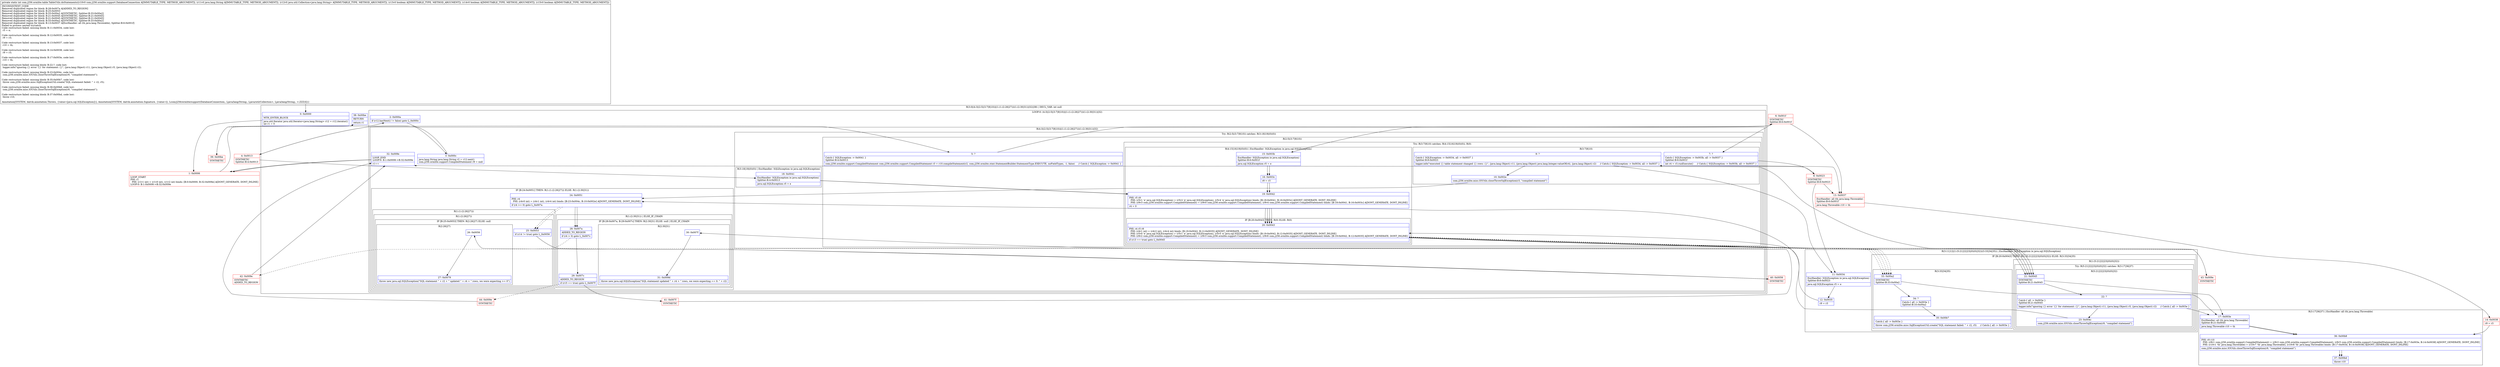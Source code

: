 digraph "CFG forcom.j256.ormlite.table.TableUtils.doStatements(Lcom\/j256\/ormlite\/support\/DatabaseConnection;Ljava\/lang\/String;Ljava\/util\/Collection;ZZZ)I" {
subgraph cluster_Region_1038839082 {
label = "R(3:0|(4:3|(2:5|(3:7|9|10))|(1:(1:(2:26|27)))(1:(2:30|31))|32)|38) | DECL_VAR: int null\l";
node [shape=record,color=blue];
Node_0 [shape=record,label="{0\:\ 0x0000|MTH_ENTER_BLOCK\l|java.util.Iterator java.util.Iterator\<java.lang.String\> r12 = r12.iterator()\lint r1 = 0\l}"];
subgraph cluster_LoopRegion_956434954 {
label = "LOOP:0: (4:3|(2:5|(3:7|9|10))|(1:(1:(2:26|27)))(1:(2:30|31))|32)";
node [shape=record,color=blue];
Node_2 [shape=record,label="{2\:\ 0x000a|if (r12.hasNext() != false) goto L_0x000c\l}"];
subgraph cluster_Region_361866073 {
label = "R(4:3|(2:5|(3:7|9|10))|(1:(1:(2:26|27)))(1:(2:30|31))|32)";
node [shape=record,color=blue];
Node_3 [shape=record,label="{3\:\ 0x000c|java.lang.String java.lang.String r2 = r12.next()\lcom.j256.ormlite.support.CompiledStatement r9 = null\l}"];
subgraph cluster_TryCatchRegion_1677717304 {
label = "Try: R(2:5|(3:7|9|10)) catches: R(3:18|19|(0)(0))";
node [shape=record,color=blue];
subgraph cluster_Region_1253581497 {
label = "R(2:5|(3:7|9|10))";
node [shape=record,color=blue];
Node_5 [shape=record,label="{5\:\ ?|Catch:\{ SQLException \-\> 0x0041 \}\lSplitter:B:4:0x0013\l|com.j256.ormlite.support.CompiledStatement com.j256.ormlite.support.CompiledStatement r3 = r10.compileStatement(r2, com.j256.ormlite.stmt.StatementBuilder.StatementType.EXECUTE, noFieldTypes, \-1, false)     \/\/ Catch:\{ SQLException \-\> 0x0041 \}\l}"];
subgraph cluster_TryCatchRegion_1245835342 {
label = "Try: R(3:7|9|10) catches: R(4:15|16|19|(0)(0)), R(0)";
node [shape=record,color=blue];
subgraph cluster_Region_752653561 {
label = "R(3:7|9|10)";
node [shape=record,color=blue];
Node_7 [shape=record,label="{7\:\ ?|Catch:\{ SQLException \-\> 0x003b, all \-\> 0x0037 \}\lSplitter:B:6:0x001f\l|int r4 = r3.runExecute()     \/\/ Catch:\{ SQLException \-\> 0x003b, all \-\> 0x0037 \}\l}"];
Node_9 [shape=record,label="{9\:\ ?|Catch:\{ SQLException \-\> 0x0034, all \-\> 0x0037 \}\lSplitter:B:8:0x0023\l|logger.info(\"executed \{\} table statement changed \{\} rows: \{\}\", (java.lang.Object) r11, (java.lang.Object) java.lang.Integer.valueOf(r4), (java.lang.Object) r2)     \/\/ Catch:\{ SQLException \-\> 0x0034, all \-\> 0x0037 \}\l}"];
Node_10 [shape=record,label="{10\:\ 0x002e|com.j256.ormlite.misc.IOUtils.closeThrowSqlException(r3, \"compiled statement\")\l}"];
}
subgraph cluster_Region_378678593 {
label = "R(4:15|16|19|(0)(0)) | ExcHandler: SQLException (e java.sql.SQLException)\l";
node [shape=record,color=blue];
Node_15 [shape=record,label="{15\:\ 0x003b|ExcHandler: SQLException (e java.sql.SQLException)\lSplitter:B:6:0x001f\l|java.sql.SQLException r5 = e\l}"];
Node_16 [shape=record,label="{16\:\ 0x003c|r9 = r3\l}"];
Node_19 [shape=record,label="{19\:\ 0x0042|PHI: r5 r9 \l  PHI: (r5v1 'e' java.sql.SQLException) = (r5v2 'e' java.sql.SQLException), (r5v4 'e' java.sql.SQLException) binds: [B:18:0x0041, B:16:0x003c] A[DONT_GENERATE, DONT_INLINE]\l  PHI: (r9v3 com.j256.ormlite.support.CompiledStatement) = (r9v0 com.j256.ormlite.support.CompiledStatement), (r9v4 com.j256.ormlite.support.CompiledStatement) binds: [B:18:0x0041, B:16:0x003c] A[DONT_GENERATE, DONT_INLINE]\l|r4 = 0\l}"];
subgraph cluster_IfRegion_1699118599 {
label = "IF [B:20:0x0043] THEN: R(0) ELSE: R(0)";
node [shape=record,color=blue];
Node_20 [shape=record,label="{20\:\ 0x0043|PHI: r4 r5 r9 \l  PHI: (r4v1 int) = (r4v2 int), (r4v4 int) binds: [B:19:0x0042, B:12:0x0035] A[DONT_GENERATE, DONT_INLINE]\l  PHI: (r5v0 'e' java.sql.SQLException) = (r5v1 'e' java.sql.SQLException), (r5v5 'e' java.sql.SQLException) binds: [B:19:0x0042, B:12:0x0035] A[DONT_GENERATE, DONT_INLINE]\l  PHI: (r9v2 com.j256.ormlite.support.CompiledStatement) = (r9v3 com.j256.ormlite.support.CompiledStatement), (r9v6 com.j256.ormlite.support.CompiledStatement) binds: [B:19:0x0042, B:12:0x0035] A[DONT_GENERATE, DONT_INLINE]\l|if (r13 == true) goto L_0x0045\l}"];
subgraph cluster_Region_39967913 {
label = "R(0)";
node [shape=record,color=blue];
}
subgraph cluster_Region_511407602 {
label = "R(0)";
node [shape=record,color=blue];
}
}
}
subgraph cluster_Region_1543316979 {
label = "R(0) | ExcHandler: all (th java.lang.Throwable)\l";
node [shape=record,color=blue];
}
}
}
subgraph cluster_Region_1587615798 {
label = "R(3:18|19|(0)(0)) | ExcHandler: SQLException (e java.sql.SQLException)\l";
node [shape=record,color=blue];
Node_18 [shape=record,label="{18\:\ 0x0041|ExcHandler: SQLException (e java.sql.SQLException)\lSplitter:B:4:0x0013\l|java.sql.SQLException r5 = e\l}"];
Node_19 [shape=record,label="{19\:\ 0x0042|PHI: r5 r9 \l  PHI: (r5v1 'e' java.sql.SQLException) = (r5v2 'e' java.sql.SQLException), (r5v4 'e' java.sql.SQLException) binds: [B:18:0x0041, B:16:0x003c] A[DONT_GENERATE, DONT_INLINE]\l  PHI: (r9v3 com.j256.ormlite.support.CompiledStatement) = (r9v0 com.j256.ormlite.support.CompiledStatement), (r9v4 com.j256.ormlite.support.CompiledStatement) binds: [B:18:0x0041, B:16:0x003c] A[DONT_GENERATE, DONT_INLINE]\l|r4 = 0\l}"];
subgraph cluster_IfRegion_228445901 {
label = "IF [B:20:0x0043] THEN: R(0) ELSE: R(0)";
node [shape=record,color=blue];
Node_20 [shape=record,label="{20\:\ 0x0043|PHI: r4 r5 r9 \l  PHI: (r4v1 int) = (r4v2 int), (r4v4 int) binds: [B:19:0x0042, B:12:0x0035] A[DONT_GENERATE, DONT_INLINE]\l  PHI: (r5v0 'e' java.sql.SQLException) = (r5v1 'e' java.sql.SQLException), (r5v5 'e' java.sql.SQLException) binds: [B:19:0x0042, B:12:0x0035] A[DONT_GENERATE, DONT_INLINE]\l  PHI: (r9v2 com.j256.ormlite.support.CompiledStatement) = (r9v3 com.j256.ormlite.support.CompiledStatement), (r9v6 com.j256.ormlite.support.CompiledStatement) binds: [B:19:0x0042, B:12:0x0035] A[DONT_GENERATE, DONT_INLINE]\l|if (r13 == true) goto L_0x0045\l}"];
subgraph cluster_Region_18210627 {
label = "R(0)";
node [shape=record,color=blue];
}
subgraph cluster_Region_1149562486 {
label = "R(0)";
node [shape=record,color=blue];
}
}
}
}
subgraph cluster_IfRegion_1986300328 {
label = "IF [B:24:0x0051] THEN: R(1:(1:(2:26|27))) ELSE: R(1:(2:30|31))";
node [shape=record,color=blue];
Node_24 [shape=record,label="{24\:\ 0x0051|PHI: r4 \l  PHI: (r4v0 int) = (r4v1 int), (r4v4 int) binds: [B:23:0x004c, B:10:0x002e] A[DONT_GENERATE, DONT_INLINE]\l|if (r4 \>= 0) goto L_0x007a\l}"];
subgraph cluster_Region_359451151 {
label = "R(1:(1:(2:26|27)))";
node [shape=record,color=blue];
subgraph cluster_Region_976023590 {
label = "R(1:(2:26|27))";
node [shape=record,color=blue];
subgraph cluster_IfRegion_1505254987 {
label = "IF [B:25:0x0053] THEN: R(2:26|27) ELSE: null";
node [shape=record,color=blue];
Node_25 [shape=record,label="{25\:\ 0x0053|if (r14 != true) goto L_0x0056\l}"];
subgraph cluster_Region_86477106 {
label = "R(2:26|27)";
node [shape=record,color=blue];
Node_26 [shape=record,label="{26\:\ 0x0056}"];
Node_27 [shape=record,label="{27\:\ 0x0079|throw new java.sql.SQLException(\"SQL statement \" + r2 + \" updated \" + r4 + \" rows, we were expecting \>= 0\")\l}"];
}
}
}
}
subgraph cluster_Region_197375261 {
label = "R(1:(2:30|31)) | ELSE_IF_CHAIN\l";
node [shape=record,color=blue];
subgraph cluster_IfRegion_2014067416 {
label = "IF [B:28:0x007a, B:29:0x007c] THEN: R(2:30|31) ELSE: null | ELSE_IF_CHAIN\l";
node [shape=record,color=blue];
Node_28 [shape=record,label="{28\:\ 0x007a|ADDED_TO_REGION\l|if (r4 \> 0) goto L_0x007c\l}"];
Node_29 [shape=record,label="{29\:\ 0x007c|ADDED_TO_REGION\l|if (r15 == true) goto L_0x007f\l}"];
subgraph cluster_Region_498362788 {
label = "R(2:30|31)";
node [shape=record,color=blue];
Node_30 [shape=record,label="{30\:\ 0x007f}"];
Node_31 [shape=record,label="{31\:\ 0x009d|throw new java.sql.SQLException(\"SQL statement updated \" + r4 + \" rows, we were expecting == 0: \" + r2)\l}"];
}
}
}
}
Node_32 [shape=record,label="{32\:\ 0x009e|LOOP_END\lLOOP:0: B:1:0x0006\-\>B:32:0x009e\l|r1++\l}"];
}
}
Node_38 [shape=record,label="{38\:\ 0x00be|RETURN\l|return r1\l}"];
}
subgraph cluster_Region_1587615798 {
label = "R(3:18|19|(0)(0)) | ExcHandler: SQLException (e java.sql.SQLException)\l";
node [shape=record,color=blue];
Node_18 [shape=record,label="{18\:\ 0x0041|ExcHandler: SQLException (e java.sql.SQLException)\lSplitter:B:4:0x0013\l|java.sql.SQLException r5 = e\l}"];
Node_19 [shape=record,label="{19\:\ 0x0042|PHI: r5 r9 \l  PHI: (r5v1 'e' java.sql.SQLException) = (r5v2 'e' java.sql.SQLException), (r5v4 'e' java.sql.SQLException) binds: [B:18:0x0041, B:16:0x003c] A[DONT_GENERATE, DONT_INLINE]\l  PHI: (r9v3 com.j256.ormlite.support.CompiledStatement) = (r9v0 com.j256.ormlite.support.CompiledStatement), (r9v4 com.j256.ormlite.support.CompiledStatement) binds: [B:18:0x0041, B:16:0x003c] A[DONT_GENERATE, DONT_INLINE]\l|r4 = 0\l}"];
subgraph cluster_IfRegion_228445901 {
label = "IF [B:20:0x0043] THEN: R(0) ELSE: R(0)";
node [shape=record,color=blue];
Node_20 [shape=record,label="{20\:\ 0x0043|PHI: r4 r5 r9 \l  PHI: (r4v1 int) = (r4v2 int), (r4v4 int) binds: [B:19:0x0042, B:12:0x0035] A[DONT_GENERATE, DONT_INLINE]\l  PHI: (r5v0 'e' java.sql.SQLException) = (r5v1 'e' java.sql.SQLException), (r5v5 'e' java.sql.SQLException) binds: [B:19:0x0042, B:12:0x0035] A[DONT_GENERATE, DONT_INLINE]\l  PHI: (r9v2 com.j256.ormlite.support.CompiledStatement) = (r9v3 com.j256.ormlite.support.CompiledStatement), (r9v6 com.j256.ormlite.support.CompiledStatement) binds: [B:19:0x0042, B:12:0x0035] A[DONT_GENERATE, DONT_INLINE]\l|if (r13 == true) goto L_0x0045\l}"];
subgraph cluster_Region_18210627 {
label = "R(0)";
node [shape=record,color=blue];
}
subgraph cluster_Region_1149562486 {
label = "R(0)";
node [shape=record,color=blue];
}
}
}
subgraph cluster_Region_637290559 {
label = "R(3:17|36|37) | ExcHandler: all (th java.lang.Throwable)\l";
node [shape=record,color=blue];
Node_17 [shape=record,label="{17\:\ 0x003e|ExcHandler: all (th java.lang.Throwable)\lSplitter:B:21:0x0045\l|java.lang.Throwable r10 = th\l}"];
Node_36 [shape=record,label="{36\:\ 0x00b8|PHI: r9 r10 \l  PHI: (r9v1 com.j256.ormlite.support.CompiledStatement) = (r9v2 com.j256.ormlite.support.CompiledStatement), (r9v5 com.j256.ormlite.support.CompiledStatement) binds: [B:17:0x003e, B:14:0x0038] A[DONT_GENERATE, DONT_INLINE]\l  PHI: (r10v1 'th' java.lang.Throwable) = (r10v7 'th' java.lang.Throwable), (r10v8 'th' java.lang.Throwable) binds: [B:17:0x003e, B:14:0x0038] A[DONT_GENERATE, DONT_INLINE]\l|com.j256.ormlite.misc.IOUtils.closeThrowSqlException(r9, \"compiled statement\")\l}"];
Node_37 [shape=record,label="{37\:\ 0x00bd|throw r10\l}"];
}
subgraph cluster_Region_378678593 {
label = "R(4:15|16|19|(0)(0)) | ExcHandler: SQLException (e java.sql.SQLException)\l";
node [shape=record,color=blue];
Node_15 [shape=record,label="{15\:\ 0x003b|ExcHandler: SQLException (e java.sql.SQLException)\lSplitter:B:6:0x001f\l|java.sql.SQLException r5 = e\l}"];
Node_16 [shape=record,label="{16\:\ 0x003c|r9 = r3\l}"];
Node_19 [shape=record,label="{19\:\ 0x0042|PHI: r5 r9 \l  PHI: (r5v1 'e' java.sql.SQLException) = (r5v2 'e' java.sql.SQLException), (r5v4 'e' java.sql.SQLException) binds: [B:18:0x0041, B:16:0x003c] A[DONT_GENERATE, DONT_INLINE]\l  PHI: (r9v3 com.j256.ormlite.support.CompiledStatement) = (r9v0 com.j256.ormlite.support.CompiledStatement), (r9v4 com.j256.ormlite.support.CompiledStatement) binds: [B:18:0x0041, B:16:0x003c] A[DONT_GENERATE, DONT_INLINE]\l|r4 = 0\l}"];
subgraph cluster_IfRegion_1699118599 {
label = "IF [B:20:0x0043] THEN: R(0) ELSE: R(0)";
node [shape=record,color=blue];
Node_20 [shape=record,label="{20\:\ 0x0043|PHI: r4 r5 r9 \l  PHI: (r4v1 int) = (r4v2 int), (r4v4 int) binds: [B:19:0x0042, B:12:0x0035] A[DONT_GENERATE, DONT_INLINE]\l  PHI: (r5v0 'e' java.sql.SQLException) = (r5v1 'e' java.sql.SQLException), (r5v5 'e' java.sql.SQLException) binds: [B:19:0x0042, B:12:0x0035] A[DONT_GENERATE, DONT_INLINE]\l  PHI: (r9v2 com.j256.ormlite.support.CompiledStatement) = (r9v3 com.j256.ormlite.support.CompiledStatement), (r9v6 com.j256.ormlite.support.CompiledStatement) binds: [B:19:0x0042, B:12:0x0035] A[DONT_GENERATE, DONT_INLINE]\l|if (r13 == true) goto L_0x0045\l}"];
subgraph cluster_Region_39967913 {
label = "R(0)";
node [shape=record,color=blue];
}
subgraph cluster_Region_511407602 {
label = "R(0)";
node [shape=record,color=blue];
}
}
}
subgraph cluster_Region_1543316979 {
label = "R(0) | ExcHandler: all (th java.lang.Throwable)\l";
node [shape=record,color=blue];
}
subgraph cluster_Region_1043140813 {
label = "R(3:11|12|(1:(5:21|22|23|(0)(0)|32))(3:33|34|35)) | ExcHandler: SQLException (e java.sql.SQLException)\l";
node [shape=record,color=blue];
Node_11 [shape=record,label="{11\:\ 0x0034|ExcHandler: SQLException (e java.sql.SQLException)\lSplitter:B:8:0x0023\l|java.sql.SQLException r5 = e\l}"];
Node_12 [shape=record,label="{12\:\ 0x0035|r9 = r3\l}"];
subgraph cluster_IfRegion_676340040 {
label = "IF [B:20:0x0043] THEN: R(1:(5:21|22|23|(0)(0)|32)) ELSE: R(3:33|34|35)";
node [shape=record,color=blue];
Node_20 [shape=record,label="{20\:\ 0x0043|PHI: r4 r5 r9 \l  PHI: (r4v1 int) = (r4v2 int), (r4v4 int) binds: [B:19:0x0042, B:12:0x0035] A[DONT_GENERATE, DONT_INLINE]\l  PHI: (r5v0 'e' java.sql.SQLException) = (r5v1 'e' java.sql.SQLException), (r5v5 'e' java.sql.SQLException) binds: [B:19:0x0042, B:12:0x0035] A[DONT_GENERATE, DONT_INLINE]\l  PHI: (r9v2 com.j256.ormlite.support.CompiledStatement) = (r9v3 com.j256.ormlite.support.CompiledStatement), (r9v6 com.j256.ormlite.support.CompiledStatement) binds: [B:19:0x0042, B:12:0x0035] A[DONT_GENERATE, DONT_INLINE]\l|if (r13 == true) goto L_0x0045\l}"];
subgraph cluster_Region_823329888 {
label = "R(1:(5:21|22|23|(0)(0)|32))";
node [shape=record,color=blue];
subgraph cluster_TryCatchRegion_1994989517 {
label = "Try: R(5:21|22|23|(0)(0)|32) catches: R(3:17|36|37)";
node [shape=record,color=blue];
subgraph cluster_Region_538235557 {
label = "R(5:21|22|23|(0)(0)|32)";
node [shape=record,color=blue];
Node_21 [shape=record,label="{21\:\ 0x0045|SYNTHETIC\lSplitter:B:21:0x0045\l}"];
Node_22 [shape=record,label="{22\:\ ?|Catch:\{ all \-\> 0x003e \}\lSplitter:B:21:0x0045\l|logger.info(\"ignoring \{\} error '\{\}' for statement: \{\}\", (java.lang.Object) r11, (java.lang.Object) r5, (java.lang.Object) r2)     \/\/ Catch:\{ all \-\> 0x003e \}\l}"];
Node_23 [shape=record,label="{23\:\ 0x004c|com.j256.ormlite.misc.IOUtils.closeThrowSqlException(r9, \"compiled statement\")\l}"];
subgraph cluster_IfRegion_166198670 {
label = "IF [B:24:0x0051] THEN: R(0) ELSE: R(0)";
node [shape=record,color=blue];
Node_24 [shape=record,label="{24\:\ 0x0051|PHI: r4 \l  PHI: (r4v0 int) = (r4v1 int), (r4v4 int) binds: [B:23:0x004c, B:10:0x002e] A[DONT_GENERATE, DONT_INLINE]\l|if (r4 \>= 0) goto L_0x007a\l}"];
subgraph cluster_Region_553568470 {
label = "R(0)";
node [shape=record,color=blue];
}
subgraph cluster_Region_509062259 {
label = "R(0)";
node [shape=record,color=blue];
}
}
Node_32 [shape=record,label="{32\:\ 0x009e|LOOP_END\lLOOP:0: B:1:0x0006\-\>B:32:0x009e\l|r1++\l}"];
}
subgraph cluster_Region_637290559 {
label = "R(3:17|36|37) | ExcHandler: all (th java.lang.Throwable)\l";
node [shape=record,color=blue];
Node_17 [shape=record,label="{17\:\ 0x003e|ExcHandler: all (th java.lang.Throwable)\lSplitter:B:21:0x0045\l|java.lang.Throwable r10 = th\l}"];
Node_36 [shape=record,label="{36\:\ 0x00b8|PHI: r9 r10 \l  PHI: (r9v1 com.j256.ormlite.support.CompiledStatement) = (r9v2 com.j256.ormlite.support.CompiledStatement), (r9v5 com.j256.ormlite.support.CompiledStatement) binds: [B:17:0x003e, B:14:0x0038] A[DONT_GENERATE, DONT_INLINE]\l  PHI: (r10v1 'th' java.lang.Throwable) = (r10v7 'th' java.lang.Throwable), (r10v8 'th' java.lang.Throwable) binds: [B:17:0x003e, B:14:0x0038] A[DONT_GENERATE, DONT_INLINE]\l|com.j256.ormlite.misc.IOUtils.closeThrowSqlException(r9, \"compiled statement\")\l}"];
Node_37 [shape=record,label="{37\:\ 0x00bd|throw r10\l}"];
}
}
}
subgraph cluster_Region_416335078 {
label = "R(3:33|34|35)";
node [shape=record,color=blue];
Node_33 [shape=record,label="{33\:\ 0x00a2|SYNTHETIC\lSplitter:B:33:0x00a2\l}"];
Node_34 [shape=record,label="{34\:\ ?|Catch:\{ all \-\> 0x003e \}\lSplitter:B:33:0x00a2\l}"];
Node_35 [shape=record,label="{35\:\ 0x00b7|Catch:\{ all \-\> 0x003e \}\l|throw com.j256.ormlite.misc.SqlExceptionUtil.create(\"SQL statement failed: \" + r2, r5)     \/\/ Catch:\{ all \-\> 0x003e \}\l}"];
}
}
}
Node_1 [shape=record,color=red,label="{1\:\ 0x0006|LOOP_START\lPHI: r1 \l  PHI: (r1v1 int) = (r1v0 int), (r1v2 int) binds: [B:0:0x0000, B:32:0x009e] A[DONT_GENERATE, DONT_INLINE]\lLOOP:0: B:1:0x0006\-\>B:32:0x009e\l}"];
Node_4 [shape=record,color=red,label="{4\:\ 0x0013|SYNTHETIC\lSplitter:B:4:0x0013\l}"];
Node_6 [shape=record,color=red,label="{6\:\ 0x001f|SYNTHETIC\lSplitter:B:6:0x001f\l}"];
Node_8 [shape=record,color=red,label="{8\:\ 0x0023|SYNTHETIC\lSplitter:B:8:0x0023\l}"];
Node_13 [shape=record,color=red,label="{13\:\ 0x0037|ExcHandler: all (th java.lang.Throwable)\lSplitter:B:6:0x001f\l|java.lang.Throwable r10 = th\l}"];
Node_14 [shape=record,color=red,label="{14\:\ 0x0038|r9 = r3\l}"];
Node_39 [shape=record,color=red,label="{39\:\ 0x00be|SYNTHETIC\l}"];
Node_40 [shape=record,color=red,label="{40\:\ 0x0056|SYNTHETIC\l}"];
Node_41 [shape=record,color=red,label="{41\:\ 0x007f|SYNTHETIC\l}"];
Node_42 [shape=record,color=red,label="{42\:\ 0x009e|SYNTHETIC\lADDED_TO_REGION\l}"];
Node_43 [shape=record,color=red,label="{43\:\ 0x009e|SYNTHETIC\l}"];
Node_44 [shape=record,color=red,label="{44\:\ 0x009e|SYNTHETIC\l}"];
MethodNode[shape=record,label="{private static int com.j256.ormlite.table.TableUtils.doStatements((r10v0 com.j256.ormlite.support.DatabaseConnection A[IMMUTABLE_TYPE, METHOD_ARGUMENT]), (r11v0 java.lang.String A[IMMUTABLE_TYPE, METHOD_ARGUMENT]), (r12v0 java.util.Collection\<java.lang.String\> A[IMMUTABLE_TYPE, METHOD_ARGUMENT]), (r13v0 boolean A[IMMUTABLE_TYPE, METHOD_ARGUMENT]), (r14v0 boolean A[IMMUTABLE_TYPE, METHOD_ARGUMENT]), (r15v0 boolean A[IMMUTABLE_TYPE, METHOD_ARGUMENT]))  | INCONSISTENT_CODE\lRemoved duplicated region for block: B:28:0x007a A[ADDED_TO_REGION]\lRemoved duplicated region for block: B:25:0x0053 \lRemoved duplicated region for block: B:33:0x00a2 A[SYNTHETIC, Splitter:B:33:0x00a2]\lRemoved duplicated region for block: B:21:0x0045 A[SYNTHETIC, Splitter:B:21:0x0045]\lRemoved duplicated region for block: B:21:0x0045 A[SYNTHETIC, Splitter:B:21:0x0045]\lRemoved duplicated region for block: B:33:0x00a2 A[SYNTHETIC, Splitter:B:33:0x00a2]\lRemoved duplicated region for block: B:13:0x0037 A[ExcHandler: all (th java.lang.Throwable), Splitter:B:6:0x001f]\lFailed to process nested try\/catch\lCode restructure failed: missing block: B:11:0x0034, code lost:\l    r5 = e;\l\lCode restructure failed: missing block: B:12:0x0035, code lost:\l    r9 = r3;\l\lCode restructure failed: missing block: B:13:0x0037, code lost:\l    r10 = th;\l\lCode restructure failed: missing block: B:14:0x0038, code lost:\l    r9 = r3;\l\lCode restructure failed: missing block: B:17:0x003e, code lost:\l    r10 = th;\l\lCode restructure failed: missing block: B:22:?, code lost:\l    logger.info(\"ignoring \{\} error '\{\}' for statement: \{\}\", (java.lang.Object) r11, (java.lang.Object) r5, (java.lang.Object) r2);\l\lCode restructure failed: missing block: B:23:0x004c, code lost:\l    com.j256.ormlite.misc.IOUtils.closeThrowSqlException(r9, \"compiled statement\");\l\lCode restructure failed: missing block: B:35:0x00b7, code lost:\l    throw com.j256.ormlite.misc.SqlExceptionUtil.create(\"SQL statement failed: \" + r2, r5);\l\lCode restructure failed: missing block: B:36:0x00b8, code lost:\l    com.j256.ormlite.misc.IOUtils.closeThrowSqlException(r9, \"compiled statement\");\l\lCode restructure failed: missing block: B:37:0x00bd, code lost:\l    throw r10;\l\lAnnotation[SYSTEM, dalvik.annotation.Throws, \{value=[java.sql.SQLException]\}], Annotation[SYSTEM, dalvik.annotation.Signature, \{value=[(, Lcom\/j256\/ormlite\/support\/DatabaseConnection;, Ljava\/lang\/String;, Ljava\/util\/Collection\<, Ljava\/lang\/String;, \>;ZZZ)I]\}]\l}"];
MethodNode -> Node_0;
Node_0 -> Node_1;
Node_2 -> Node_3;
Node_2 -> Node_39[style=dashed];
Node_3 -> Node_4;
Node_5 -> Node_6;
Node_7 -> Node_8;
Node_9 -> Node_10;
Node_9 -> Node_11;
Node_9 -> Node_13;
Node_10 -> Node_24;
Node_15 -> Node_16;
Node_16 -> Node_19;
Node_19 -> Node_20;
Node_20 -> Node_21;
Node_20 -> Node_33[style=dashed];
Node_18 -> Node_19;
Node_19 -> Node_20;
Node_20 -> Node_21;
Node_20 -> Node_33[style=dashed];
Node_24 -> Node_25[style=dashed];
Node_24 -> Node_28;
Node_25 -> Node_40;
Node_25 -> Node_43[style=dashed];
Node_26 -> Node_27;
Node_28 -> Node_29;
Node_28 -> Node_42[style=dashed];
Node_29 -> Node_41;
Node_29 -> Node_44[style=dashed];
Node_30 -> Node_31;
Node_32 -> Node_1;
Node_18 -> Node_19;
Node_19 -> Node_20;
Node_20 -> Node_21;
Node_20 -> Node_33[style=dashed];
Node_17 -> Node_36;
Node_36 -> Node_37;
Node_15 -> Node_16;
Node_16 -> Node_19;
Node_19 -> Node_20;
Node_20 -> Node_21;
Node_20 -> Node_33[style=dashed];
Node_11 -> Node_12;
Node_12 -> Node_20;
Node_20 -> Node_21;
Node_20 -> Node_33[style=dashed];
Node_21 -> Node_22;
Node_21 -> Node_17;
Node_22 -> Node_23;
Node_22 -> Node_17;
Node_23 -> Node_24;
Node_24 -> Node_25[style=dashed];
Node_24 -> Node_28;
Node_32 -> Node_1;
Node_17 -> Node_36;
Node_36 -> Node_37;
Node_33 -> Node_34;
Node_33 -> Node_17;
Node_34 -> Node_35;
Node_1 -> Node_2;
Node_4 -> Node_5;
Node_4 -> Node_18;
Node_6 -> Node_7;
Node_6 -> Node_15;
Node_6 -> Node_13;
Node_8 -> Node_9;
Node_8 -> Node_11;
Node_8 -> Node_13;
Node_13 -> Node_14;
Node_14 -> Node_36;
Node_39 -> Node_38;
Node_40 -> Node_26;
Node_41 -> Node_30;
Node_42 -> Node_32;
Node_43 -> Node_32;
Node_44 -> Node_32;
}

